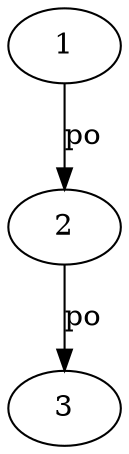 digraph G {

    a[label="1"];
    b[label="2"];
    c[label="3"];

    a -> b [label="po"];
    b -> c [label="po"];

}